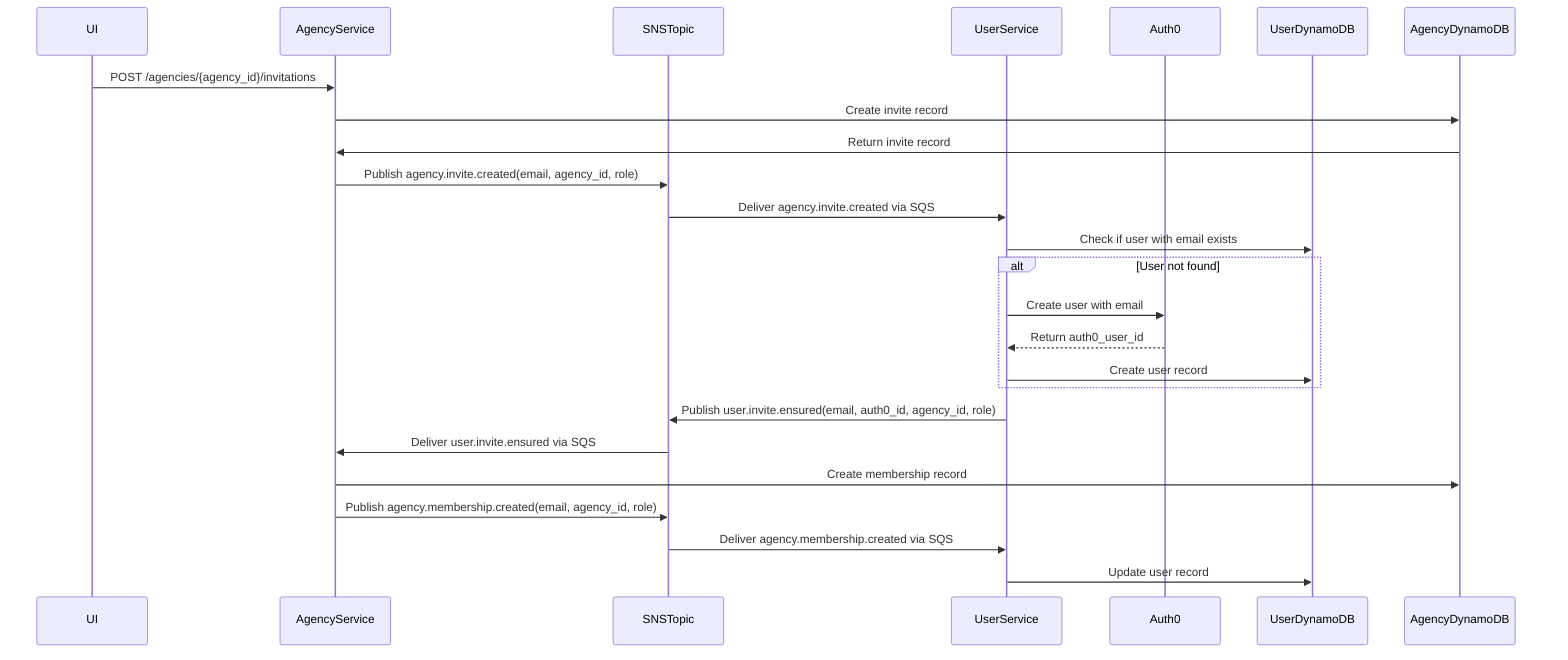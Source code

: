 sequenceDiagram
    participant UI
    participant AgencyService
    participant SNSTopic
    participant UserService
    participant Auth0
    participant UserDynamoDB
    participant AgencyDynamoDB


    UI->>AgencyService: POST /agencies/{agency_id}/invitations
    AgencyService->>AgencyDynamoDB: Create invite record
    AgencyDynamoDB->>AgencyService: Return invite record
    AgencyService->>SNSTopic: Publish agency.invite.created(email, agency_id, role)
    SNSTopic->>UserService: Deliver agency.invite.created via SQS
    UserService->>UserDynamoDB: Check if user with email exists
    alt User not found
        UserService->>Auth0: Create user with email
        Auth0-->>UserService: Return auth0_user_id
        UserService->>UserDynamoDB: Create user record
    end
    UserService->>SNSTopic: Publish user.invite.ensured(email, auth0_id, agency_id, role)
    SNSTopic->>AgencyService: Deliver user.invite.ensured via SQS
    AgencyService->>AgencyDynamoDB: Create membership record
    AgencyService->>SNSTopic: Publish agency.membership.created(email, agency_id, role)
    SNSTopic->>UserService: Deliver agency.membership.created via SQS
    UserService->>UserDynamoDB: Update user record